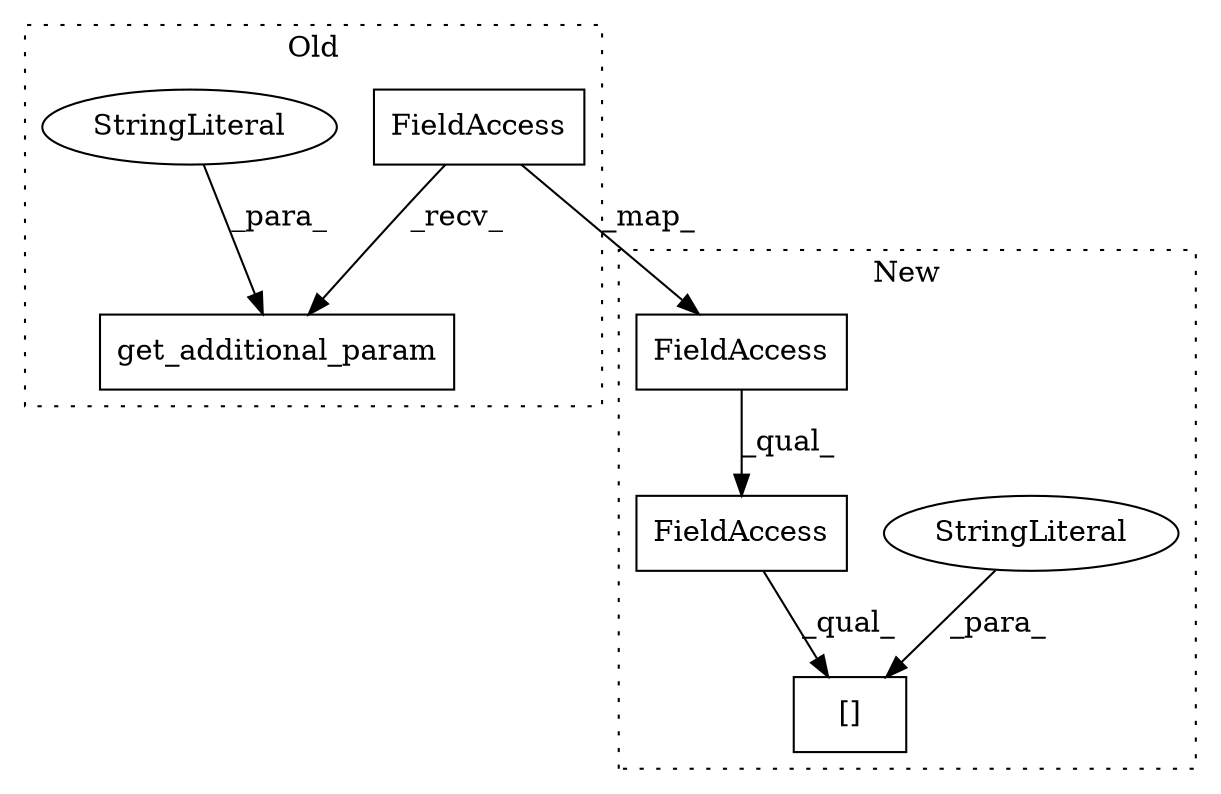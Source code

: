 digraph G {
subgraph cluster0 {
1 [label="get_additional_param" a="32" s="2170,2208" l="21,1" shape="box"];
4 [label="StringLiteral" a="45" s="2191" l="17" shape="ellipse"];
6 [label="FieldAccess" a="22" s="2154" l="15" shape="box"];
label = "Old";
style="dotted";
}
subgraph cluster1 {
2 [label="[]" a="2" s="2224,2275" l="34,1" shape="box"];
3 [label="FieldAccess" a="22" s="2224" l="33" shape="box"];
5 [label="StringLiteral" a="45" s="2258" l="17" shape="ellipse"];
7 [label="FieldAccess" a="22" s="2224" l="15" shape="box"];
label = "New";
style="dotted";
}
3 -> 2 [label="_qual_"];
4 -> 1 [label="_para_"];
5 -> 2 [label="_para_"];
6 -> 1 [label="_recv_"];
6 -> 7 [label="_map_"];
7 -> 3 [label="_qual_"];
}